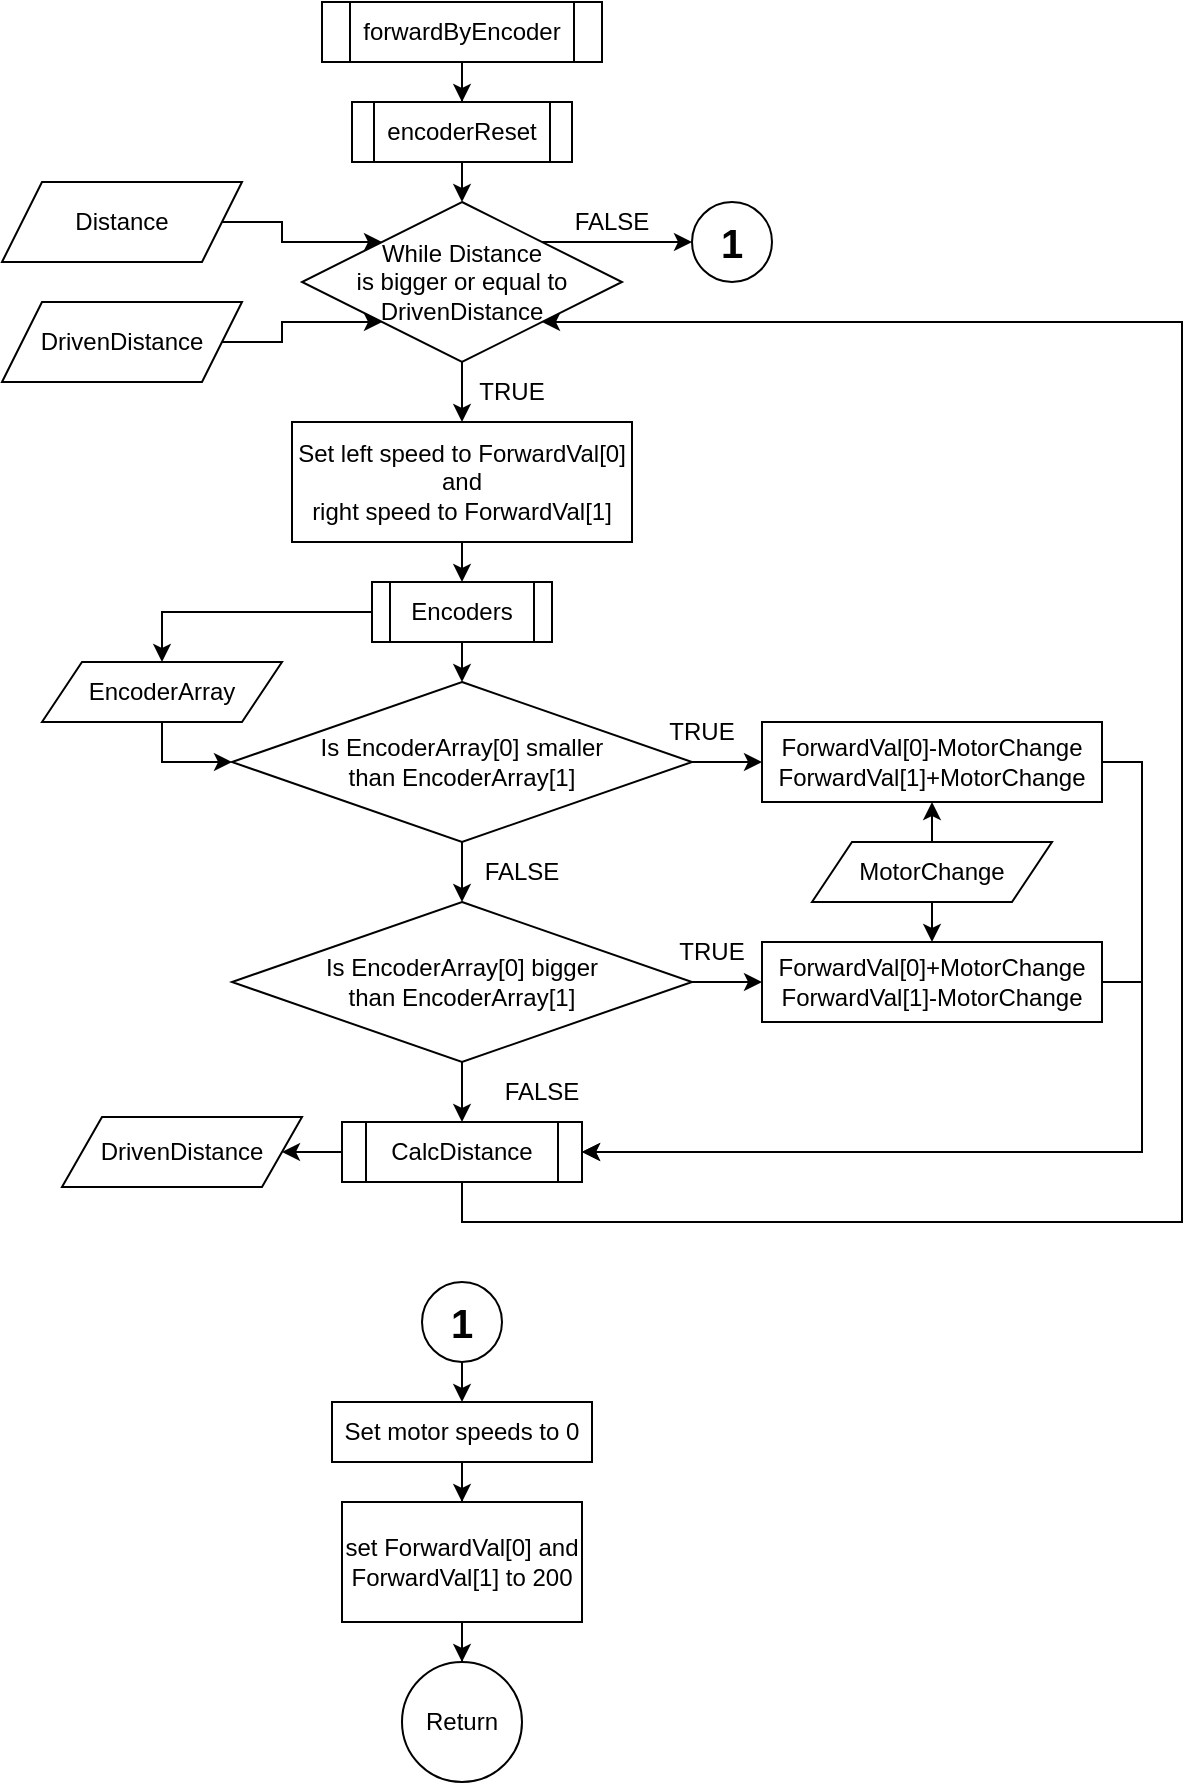 <mxfile version="22.1.8" type="device">
  <diagram name="Page-1" id="1wHot74sVgRbxN3V9Pzl">
    <mxGraphModel dx="451" dy="1070" grid="1" gridSize="10" guides="1" tooltips="1" connect="1" arrows="1" fold="1" page="1" pageScale="1" pageWidth="850" pageHeight="1100" math="0" shadow="0">
      <root>
        <mxCell id="0" />
        <mxCell id="1" parent="0" />
        <mxCell id="OEuwmZ-vneeiG_g7fXwI-3" value="" style="edgeStyle=orthogonalEdgeStyle;rounded=0;orthogonalLoop=1;jettySize=auto;html=1;" edge="1" parent="1" source="OEuwmZ-vneeiG_g7fXwI-1" target="OEuwmZ-vneeiG_g7fXwI-2">
          <mxGeometry relative="1" as="geometry" />
        </mxCell>
        <mxCell id="OEuwmZ-vneeiG_g7fXwI-1" value="forwardByEncoder" style="shape=process;whiteSpace=wrap;html=1;backgroundOutline=1;" vertex="1" parent="1">
          <mxGeometry x="190" y="70" width="140" height="30" as="geometry" />
        </mxCell>
        <mxCell id="OEuwmZ-vneeiG_g7fXwI-5" style="edgeStyle=orthogonalEdgeStyle;rounded=0;orthogonalLoop=1;jettySize=auto;html=1;exitX=0.5;exitY=1;exitDx=0;exitDy=0;entryX=0.5;entryY=0;entryDx=0;entryDy=0;" edge="1" parent="1" source="OEuwmZ-vneeiG_g7fXwI-2" target="OEuwmZ-vneeiG_g7fXwI-4">
          <mxGeometry relative="1" as="geometry" />
        </mxCell>
        <mxCell id="OEuwmZ-vneeiG_g7fXwI-2" value="encoderReset" style="shape=process;whiteSpace=wrap;html=1;backgroundOutline=1;" vertex="1" parent="1">
          <mxGeometry x="205" y="120" width="110" height="30" as="geometry" />
        </mxCell>
        <mxCell id="OEuwmZ-vneeiG_g7fXwI-9" style="edgeStyle=orthogonalEdgeStyle;rounded=0;orthogonalLoop=1;jettySize=auto;html=1;exitX=0.5;exitY=1;exitDx=0;exitDy=0;entryX=0.5;entryY=0;entryDx=0;entryDy=0;" edge="1" parent="1" source="OEuwmZ-vneeiG_g7fXwI-4" target="OEuwmZ-vneeiG_g7fXwI-8">
          <mxGeometry relative="1" as="geometry" />
        </mxCell>
        <mxCell id="OEuwmZ-vneeiG_g7fXwI-39" style="edgeStyle=orthogonalEdgeStyle;rounded=0;orthogonalLoop=1;jettySize=auto;html=1;exitX=1;exitY=0;exitDx=0;exitDy=0;entryX=0;entryY=0.5;entryDx=0;entryDy=0;" edge="1" parent="1" source="OEuwmZ-vneeiG_g7fXwI-4" target="OEuwmZ-vneeiG_g7fXwI-38">
          <mxGeometry relative="1" as="geometry" />
        </mxCell>
        <mxCell id="OEuwmZ-vneeiG_g7fXwI-4" value="While Distance &lt;br&gt;is bigger or equal to DrivenDistance" style="rhombus;whiteSpace=wrap;html=1;" vertex="1" parent="1">
          <mxGeometry x="180" y="170" width="160" height="80" as="geometry" />
        </mxCell>
        <mxCell id="OEuwmZ-vneeiG_g7fXwI-7" style="edgeStyle=orthogonalEdgeStyle;rounded=0;orthogonalLoop=1;jettySize=auto;html=1;exitX=1;exitY=0.5;exitDx=0;exitDy=0;entryX=0;entryY=0;entryDx=0;entryDy=0;" edge="1" parent="1" source="OEuwmZ-vneeiG_g7fXwI-6" target="OEuwmZ-vneeiG_g7fXwI-4">
          <mxGeometry relative="1" as="geometry" />
        </mxCell>
        <mxCell id="OEuwmZ-vneeiG_g7fXwI-6" value="Distance" style="shape=parallelogram;perimeter=parallelogramPerimeter;whiteSpace=wrap;html=1;fixedSize=1;" vertex="1" parent="1">
          <mxGeometry x="30" y="160" width="120" height="40" as="geometry" />
        </mxCell>
        <mxCell id="OEuwmZ-vneeiG_g7fXwI-12" style="edgeStyle=orthogonalEdgeStyle;rounded=0;orthogonalLoop=1;jettySize=auto;html=1;exitX=0.5;exitY=1;exitDx=0;exitDy=0;entryX=0.5;entryY=0;entryDx=0;entryDy=0;" edge="1" parent="1" source="OEuwmZ-vneeiG_g7fXwI-8" target="OEuwmZ-vneeiG_g7fXwI-11">
          <mxGeometry relative="1" as="geometry" />
        </mxCell>
        <mxCell id="OEuwmZ-vneeiG_g7fXwI-8" value="Set left speed to ForwardVal[0] and &lt;br&gt;right speed to ForwardVal[1]" style="rounded=0;whiteSpace=wrap;html=1;" vertex="1" parent="1">
          <mxGeometry x="175" y="280" width="170" height="60" as="geometry" />
        </mxCell>
        <mxCell id="OEuwmZ-vneeiG_g7fXwI-14" style="edgeStyle=orthogonalEdgeStyle;rounded=0;orthogonalLoop=1;jettySize=auto;html=1;exitX=0.5;exitY=1;exitDx=0;exitDy=0;entryX=0.5;entryY=0;entryDx=0;entryDy=0;" edge="1" parent="1" source="OEuwmZ-vneeiG_g7fXwI-11" target="OEuwmZ-vneeiG_g7fXwI-13">
          <mxGeometry relative="1" as="geometry" />
        </mxCell>
        <mxCell id="OEuwmZ-vneeiG_g7fXwI-16" style="edgeStyle=orthogonalEdgeStyle;rounded=0;orthogonalLoop=1;jettySize=auto;html=1;exitX=0;exitY=0.5;exitDx=0;exitDy=0;entryX=0.5;entryY=0;entryDx=0;entryDy=0;" edge="1" parent="1" source="OEuwmZ-vneeiG_g7fXwI-11" target="OEuwmZ-vneeiG_g7fXwI-15">
          <mxGeometry relative="1" as="geometry" />
        </mxCell>
        <mxCell id="OEuwmZ-vneeiG_g7fXwI-11" value="Encoders" style="shape=process;whiteSpace=wrap;html=1;backgroundOutline=1;" vertex="1" parent="1">
          <mxGeometry x="215" y="360" width="90" height="30" as="geometry" />
        </mxCell>
        <mxCell id="OEuwmZ-vneeiG_g7fXwI-19" style="edgeStyle=orthogonalEdgeStyle;rounded=0;orthogonalLoop=1;jettySize=auto;html=1;exitX=1;exitY=0.5;exitDx=0;exitDy=0;entryX=0;entryY=0.5;entryDx=0;entryDy=0;" edge="1" parent="1" source="OEuwmZ-vneeiG_g7fXwI-13" target="OEuwmZ-vneeiG_g7fXwI-18">
          <mxGeometry relative="1" as="geometry" />
        </mxCell>
        <mxCell id="OEuwmZ-vneeiG_g7fXwI-21" style="edgeStyle=orthogonalEdgeStyle;rounded=0;orthogonalLoop=1;jettySize=auto;html=1;exitX=0.5;exitY=1;exitDx=0;exitDy=0;entryX=0.5;entryY=0;entryDx=0;entryDy=0;" edge="1" parent="1" source="OEuwmZ-vneeiG_g7fXwI-13" target="OEuwmZ-vneeiG_g7fXwI-20">
          <mxGeometry relative="1" as="geometry" />
        </mxCell>
        <mxCell id="OEuwmZ-vneeiG_g7fXwI-13" value="Is EncoderArray[0] smaller &lt;br&gt;than EncoderArray[1]" style="rhombus;whiteSpace=wrap;html=1;" vertex="1" parent="1">
          <mxGeometry x="145" y="410" width="230" height="80" as="geometry" />
        </mxCell>
        <mxCell id="OEuwmZ-vneeiG_g7fXwI-17" style="edgeStyle=orthogonalEdgeStyle;rounded=0;orthogonalLoop=1;jettySize=auto;html=1;exitX=0.5;exitY=1;exitDx=0;exitDy=0;entryX=0;entryY=0.5;entryDx=0;entryDy=0;" edge="1" parent="1" source="OEuwmZ-vneeiG_g7fXwI-15" target="OEuwmZ-vneeiG_g7fXwI-13">
          <mxGeometry relative="1" as="geometry" />
        </mxCell>
        <mxCell id="OEuwmZ-vneeiG_g7fXwI-15" value="EncoderArray" style="shape=parallelogram;perimeter=parallelogramPerimeter;whiteSpace=wrap;html=1;fixedSize=1;" vertex="1" parent="1">
          <mxGeometry x="50" y="400" width="120" height="30" as="geometry" />
        </mxCell>
        <mxCell id="OEuwmZ-vneeiG_g7fXwI-34" style="edgeStyle=orthogonalEdgeStyle;rounded=0;orthogonalLoop=1;jettySize=auto;html=1;exitX=1;exitY=0.5;exitDx=0;exitDy=0;entryX=1;entryY=0.5;entryDx=0;entryDy=0;" edge="1" parent="1" source="OEuwmZ-vneeiG_g7fXwI-18" target="OEuwmZ-vneeiG_g7fXwI-31">
          <mxGeometry relative="1" as="geometry" />
        </mxCell>
        <mxCell id="OEuwmZ-vneeiG_g7fXwI-18" value="ForwardVal[0]-MotorChange&lt;br&gt;ForwardVal[1]+MotorChange" style="rounded=0;whiteSpace=wrap;html=1;" vertex="1" parent="1">
          <mxGeometry x="410" y="430" width="170" height="40" as="geometry" />
        </mxCell>
        <mxCell id="OEuwmZ-vneeiG_g7fXwI-23" style="edgeStyle=orthogonalEdgeStyle;rounded=0;orthogonalLoop=1;jettySize=auto;html=1;exitX=1;exitY=0.5;exitDx=0;exitDy=0;entryX=0;entryY=0.5;entryDx=0;entryDy=0;" edge="1" parent="1" source="OEuwmZ-vneeiG_g7fXwI-20" target="OEuwmZ-vneeiG_g7fXwI-22">
          <mxGeometry relative="1" as="geometry" />
        </mxCell>
        <mxCell id="OEuwmZ-vneeiG_g7fXwI-27" style="edgeStyle=orthogonalEdgeStyle;rounded=0;orthogonalLoop=1;jettySize=auto;html=1;exitX=0.5;exitY=1;exitDx=0;exitDy=0;entryX=0.5;entryY=0;entryDx=0;entryDy=0;" edge="1" parent="1" source="OEuwmZ-vneeiG_g7fXwI-20" target="OEuwmZ-vneeiG_g7fXwI-31">
          <mxGeometry relative="1" as="geometry">
            <mxPoint x="259.684" y="630" as="targetPoint" />
          </mxGeometry>
        </mxCell>
        <mxCell id="OEuwmZ-vneeiG_g7fXwI-20" value="Is EncoderArray[0] bigger&lt;br&gt;than EncoderArray[1]" style="rhombus;whiteSpace=wrap;html=1;" vertex="1" parent="1">
          <mxGeometry x="145" y="520" width="230" height="80" as="geometry" />
        </mxCell>
        <mxCell id="OEuwmZ-vneeiG_g7fXwI-35" style="edgeStyle=orthogonalEdgeStyle;rounded=0;orthogonalLoop=1;jettySize=auto;html=1;exitX=1;exitY=0.5;exitDx=0;exitDy=0;entryX=1;entryY=0.5;entryDx=0;entryDy=0;" edge="1" parent="1" source="OEuwmZ-vneeiG_g7fXwI-22" target="OEuwmZ-vneeiG_g7fXwI-31">
          <mxGeometry relative="1" as="geometry" />
        </mxCell>
        <mxCell id="OEuwmZ-vneeiG_g7fXwI-22" value="ForwardVal[0]+MotorChange&lt;br&gt;ForwardVal[1]-MotorChange" style="rounded=0;whiteSpace=wrap;html=1;" vertex="1" parent="1">
          <mxGeometry x="410" y="540" width="170" height="40" as="geometry" />
        </mxCell>
        <mxCell id="OEuwmZ-vneeiG_g7fXwI-24" value="FALSE" style="text;html=1;strokeColor=none;fillColor=none;align=center;verticalAlign=middle;whiteSpace=wrap;rounded=0;" vertex="1" parent="1">
          <mxGeometry x="260" y="490" width="60" height="30" as="geometry" />
        </mxCell>
        <mxCell id="OEuwmZ-vneeiG_g7fXwI-25" value="TRUE" style="text;html=1;strokeColor=none;fillColor=none;align=center;verticalAlign=middle;whiteSpace=wrap;rounded=0;" vertex="1" parent="1">
          <mxGeometry x="350" y="420" width="60" height="30" as="geometry" />
        </mxCell>
        <mxCell id="OEuwmZ-vneeiG_g7fXwI-26" value="TRUE" style="text;html=1;strokeColor=none;fillColor=none;align=center;verticalAlign=middle;whiteSpace=wrap;rounded=0;" vertex="1" parent="1">
          <mxGeometry x="355" y="530" width="60" height="30" as="geometry" />
        </mxCell>
        <mxCell id="OEuwmZ-vneeiG_g7fXwI-28" value="FALSE" style="text;html=1;strokeColor=none;fillColor=none;align=center;verticalAlign=middle;whiteSpace=wrap;rounded=0;" vertex="1" parent="1">
          <mxGeometry x="270" y="600" width="60" height="30" as="geometry" />
        </mxCell>
        <mxCell id="OEuwmZ-vneeiG_g7fXwI-30" style="edgeStyle=orthogonalEdgeStyle;rounded=0;orthogonalLoop=1;jettySize=auto;html=1;exitX=1;exitY=0.5;exitDx=0;exitDy=0;entryX=0;entryY=1;entryDx=0;entryDy=0;" edge="1" parent="1" source="OEuwmZ-vneeiG_g7fXwI-29" target="OEuwmZ-vneeiG_g7fXwI-4">
          <mxGeometry relative="1" as="geometry" />
        </mxCell>
        <mxCell id="OEuwmZ-vneeiG_g7fXwI-29" value="DrivenDistance" style="shape=parallelogram;perimeter=parallelogramPerimeter;whiteSpace=wrap;html=1;fixedSize=1;" vertex="1" parent="1">
          <mxGeometry x="30" y="220" width="120" height="40" as="geometry" />
        </mxCell>
        <mxCell id="OEuwmZ-vneeiG_g7fXwI-33" style="edgeStyle=orthogonalEdgeStyle;rounded=0;orthogonalLoop=1;jettySize=auto;html=1;exitX=0;exitY=0.5;exitDx=0;exitDy=0;entryX=1;entryY=0.5;entryDx=0;entryDy=0;" edge="1" parent="1" source="OEuwmZ-vneeiG_g7fXwI-31" target="OEuwmZ-vneeiG_g7fXwI-32">
          <mxGeometry relative="1" as="geometry" />
        </mxCell>
        <mxCell id="OEuwmZ-vneeiG_g7fXwI-36" style="edgeStyle=orthogonalEdgeStyle;rounded=0;orthogonalLoop=1;jettySize=auto;html=1;exitX=0.5;exitY=1;exitDx=0;exitDy=0;entryX=1;entryY=1;entryDx=0;entryDy=0;" edge="1" parent="1" source="OEuwmZ-vneeiG_g7fXwI-31" target="OEuwmZ-vneeiG_g7fXwI-4">
          <mxGeometry relative="1" as="geometry">
            <Array as="points">
              <mxPoint x="260" y="680" />
              <mxPoint x="620" y="680" />
              <mxPoint x="620" y="230" />
            </Array>
          </mxGeometry>
        </mxCell>
        <mxCell id="OEuwmZ-vneeiG_g7fXwI-31" value="CalcDistance" style="shape=process;whiteSpace=wrap;html=1;backgroundOutline=1;" vertex="1" parent="1">
          <mxGeometry x="200" y="630" width="120" height="30" as="geometry" />
        </mxCell>
        <mxCell id="OEuwmZ-vneeiG_g7fXwI-32" value="DrivenDistance" style="shape=parallelogram;perimeter=parallelogramPerimeter;whiteSpace=wrap;html=1;fixedSize=1;" vertex="1" parent="1">
          <mxGeometry x="60" y="627.5" width="120" height="35" as="geometry" />
        </mxCell>
        <mxCell id="OEuwmZ-vneeiG_g7fXwI-43" style="edgeStyle=orthogonalEdgeStyle;rounded=0;orthogonalLoop=1;jettySize=auto;html=1;exitX=0.5;exitY=1;exitDx=0;exitDy=0;entryX=0.5;entryY=0;entryDx=0;entryDy=0;" edge="1" parent="1" source="OEuwmZ-vneeiG_g7fXwI-37" target="OEuwmZ-vneeiG_g7fXwI-42">
          <mxGeometry relative="1" as="geometry" />
        </mxCell>
        <mxCell id="OEuwmZ-vneeiG_g7fXwI-37" value="&lt;font style=&quot;font-size: 20px;&quot;&gt;&lt;b&gt;1&lt;/b&gt;&lt;/font&gt;" style="ellipse;whiteSpace=wrap;html=1;aspect=fixed;" vertex="1" parent="1">
          <mxGeometry x="240" y="710" width="40" height="40" as="geometry" />
        </mxCell>
        <mxCell id="OEuwmZ-vneeiG_g7fXwI-38" value="&lt;font style=&quot;font-size: 20px;&quot;&gt;&lt;b&gt;1&lt;/b&gt;&lt;/font&gt;" style="ellipse;whiteSpace=wrap;html=1;aspect=fixed;" vertex="1" parent="1">
          <mxGeometry x="375" y="170" width="40" height="40" as="geometry" />
        </mxCell>
        <mxCell id="OEuwmZ-vneeiG_g7fXwI-40" value="TRUE" style="text;html=1;strokeColor=none;fillColor=none;align=center;verticalAlign=middle;whiteSpace=wrap;rounded=0;" vertex="1" parent="1">
          <mxGeometry x="255" y="250" width="60" height="30" as="geometry" />
        </mxCell>
        <mxCell id="OEuwmZ-vneeiG_g7fXwI-41" value="FALSE" style="text;html=1;strokeColor=none;fillColor=none;align=center;verticalAlign=middle;whiteSpace=wrap;rounded=0;" vertex="1" parent="1">
          <mxGeometry x="305" y="165" width="60" height="30" as="geometry" />
        </mxCell>
        <mxCell id="OEuwmZ-vneeiG_g7fXwI-45" value="" style="edgeStyle=orthogonalEdgeStyle;rounded=0;orthogonalLoop=1;jettySize=auto;html=1;" edge="1" parent="1" source="OEuwmZ-vneeiG_g7fXwI-42" target="OEuwmZ-vneeiG_g7fXwI-44">
          <mxGeometry relative="1" as="geometry" />
        </mxCell>
        <mxCell id="OEuwmZ-vneeiG_g7fXwI-42" value="Set motor speeds to 0" style="rounded=0;whiteSpace=wrap;html=1;" vertex="1" parent="1">
          <mxGeometry x="195" y="770" width="130" height="30" as="geometry" />
        </mxCell>
        <mxCell id="OEuwmZ-vneeiG_g7fXwI-47" value="" style="edgeStyle=orthogonalEdgeStyle;rounded=0;orthogonalLoop=1;jettySize=auto;html=1;" edge="1" parent="1" source="OEuwmZ-vneeiG_g7fXwI-44" target="OEuwmZ-vneeiG_g7fXwI-46">
          <mxGeometry relative="1" as="geometry" />
        </mxCell>
        <mxCell id="OEuwmZ-vneeiG_g7fXwI-44" value="set ForwardVal[0] and ForwardVal[1] to 200" style="whiteSpace=wrap;html=1;rounded=0;" vertex="1" parent="1">
          <mxGeometry x="200" y="820" width="120" height="60" as="geometry" />
        </mxCell>
        <mxCell id="OEuwmZ-vneeiG_g7fXwI-46" value="Return" style="ellipse;whiteSpace=wrap;html=1;rounded=0;" vertex="1" parent="1">
          <mxGeometry x="230" y="900" width="60" height="60" as="geometry" />
        </mxCell>
        <mxCell id="OEuwmZ-vneeiG_g7fXwI-49" style="edgeStyle=orthogonalEdgeStyle;rounded=0;orthogonalLoop=1;jettySize=auto;html=1;exitX=0.5;exitY=0;exitDx=0;exitDy=0;entryX=0.5;entryY=1;entryDx=0;entryDy=0;" edge="1" parent="1" source="OEuwmZ-vneeiG_g7fXwI-48" target="OEuwmZ-vneeiG_g7fXwI-18">
          <mxGeometry relative="1" as="geometry" />
        </mxCell>
        <mxCell id="OEuwmZ-vneeiG_g7fXwI-50" style="edgeStyle=orthogonalEdgeStyle;rounded=0;orthogonalLoop=1;jettySize=auto;html=1;exitX=0.5;exitY=1;exitDx=0;exitDy=0;entryX=0.5;entryY=0;entryDx=0;entryDy=0;" edge="1" parent="1" source="OEuwmZ-vneeiG_g7fXwI-48" target="OEuwmZ-vneeiG_g7fXwI-22">
          <mxGeometry relative="1" as="geometry" />
        </mxCell>
        <mxCell id="OEuwmZ-vneeiG_g7fXwI-48" value="MotorChange" style="shape=parallelogram;perimeter=parallelogramPerimeter;whiteSpace=wrap;html=1;fixedSize=1;" vertex="1" parent="1">
          <mxGeometry x="435" y="490" width="120" height="30" as="geometry" />
        </mxCell>
      </root>
    </mxGraphModel>
  </diagram>
</mxfile>
